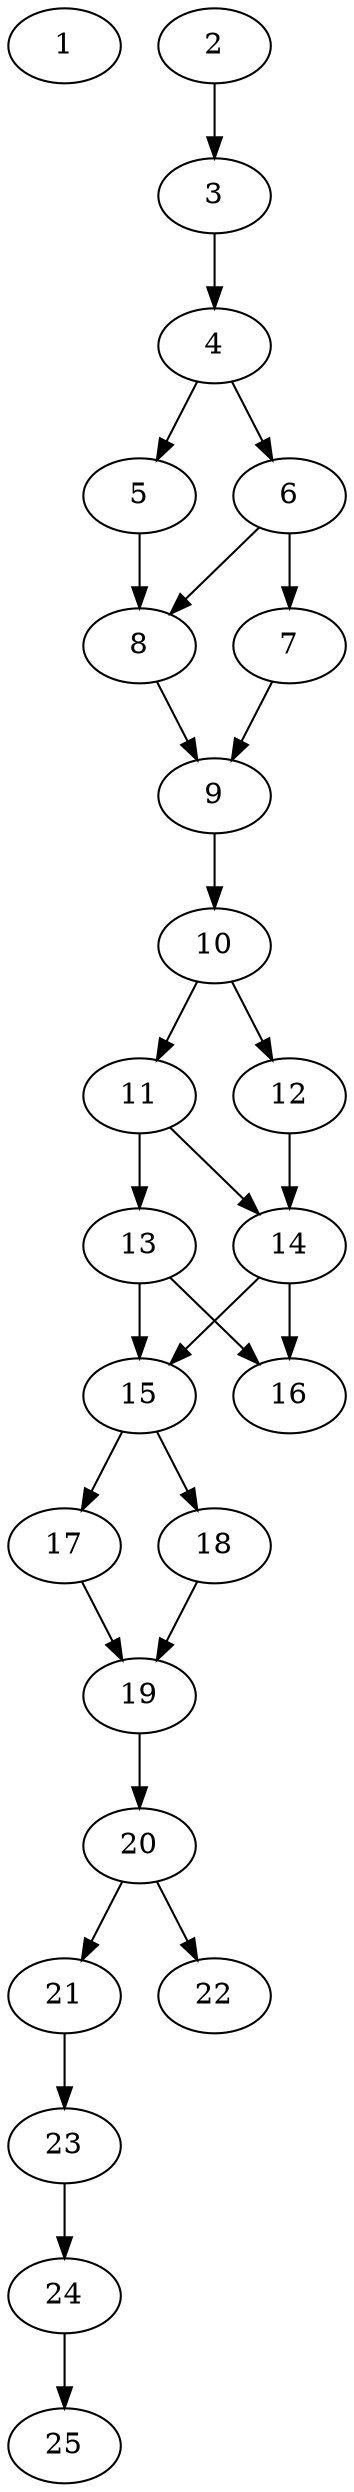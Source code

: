 // DAG automatically generated by daggen at Thu Oct  3 14:00:40 2019
// ./daggen --dot -n 25 --ccr 0.5 --fat 0.3 --regular 0.9 --density 0.7 --mindata 5242880 --maxdata 52428800 
digraph G {
  1 [size="52987904", alpha="0.16", expect_size="26493952"] 
  2 [size="67340288", alpha="0.12", expect_size="33670144"] 
  2 -> 3 [size ="33670144"]
  3 [size="72081408", alpha="0.12", expect_size="36040704"] 
  3 -> 4 [size ="36040704"]
  4 [size="59729920", alpha="0.03", expect_size="29864960"] 
  4 -> 5 [size ="29864960"]
  4 -> 6 [size ="29864960"]
  5 [size="97374208", alpha="0.14", expect_size="48687104"] 
  5 -> 8 [size ="48687104"]
  6 [size="12062720", alpha="0.10", expect_size="6031360"] 
  6 -> 7 [size ="6031360"]
  6 -> 8 [size ="6031360"]
  7 [size="66230272", alpha="0.16", expect_size="33115136"] 
  7 -> 9 [size ="33115136"]
  8 [size="26097664", alpha="0.07", expect_size="13048832"] 
  8 -> 9 [size ="13048832"]
  9 [size="14589952", alpha="0.12", expect_size="7294976"] 
  9 -> 10 [size ="7294976"]
  10 [size="93952000", alpha="0.18", expect_size="46976000"] 
  10 -> 11 [size ="46976000"]
  10 -> 12 [size ="46976000"]
  11 [size="45588480", alpha="0.20", expect_size="22794240"] 
  11 -> 13 [size ="22794240"]
  11 -> 14 [size ="22794240"]
  12 [size="25702400", alpha="0.13", expect_size="12851200"] 
  12 -> 14 [size ="12851200"]
  13 [size="83562496", alpha="0.09", expect_size="41781248"] 
  13 -> 15 [size ="41781248"]
  13 -> 16 [size ="41781248"]
  14 [size="45811712", alpha="0.05", expect_size="22905856"] 
  14 -> 15 [size ="22905856"]
  14 -> 16 [size ="22905856"]
  15 [size="61808640", alpha="0.14", expect_size="30904320"] 
  15 -> 17 [size ="30904320"]
  15 -> 18 [size ="30904320"]
  16 [size="34504704", alpha="0.08", expect_size="17252352"] 
  17 [size="81967104", alpha="0.07", expect_size="40983552"] 
  17 -> 19 [size ="40983552"]
  18 [size="65112064", alpha="0.00", expect_size="32556032"] 
  18 -> 19 [size ="32556032"]
  19 [size="98695168", alpha="0.15", expect_size="49347584"] 
  19 -> 20 [size ="49347584"]
  20 [size="59594752", alpha="0.15", expect_size="29797376"] 
  20 -> 21 [size ="29797376"]
  20 -> 22 [size ="29797376"]
  21 [size="50173952", alpha="0.03", expect_size="25086976"] 
  21 -> 23 [size ="25086976"]
  22 [size="48068608", alpha="0.04", expect_size="24034304"] 
  23 [size="14942208", alpha="0.17", expect_size="7471104"] 
  23 -> 24 [size ="7471104"]
  24 [size="55519232", alpha="0.01", expect_size="27759616"] 
  24 -> 25 [size ="27759616"]
  25 [size="79333376", alpha="0.03", expect_size="39666688"] 
}
